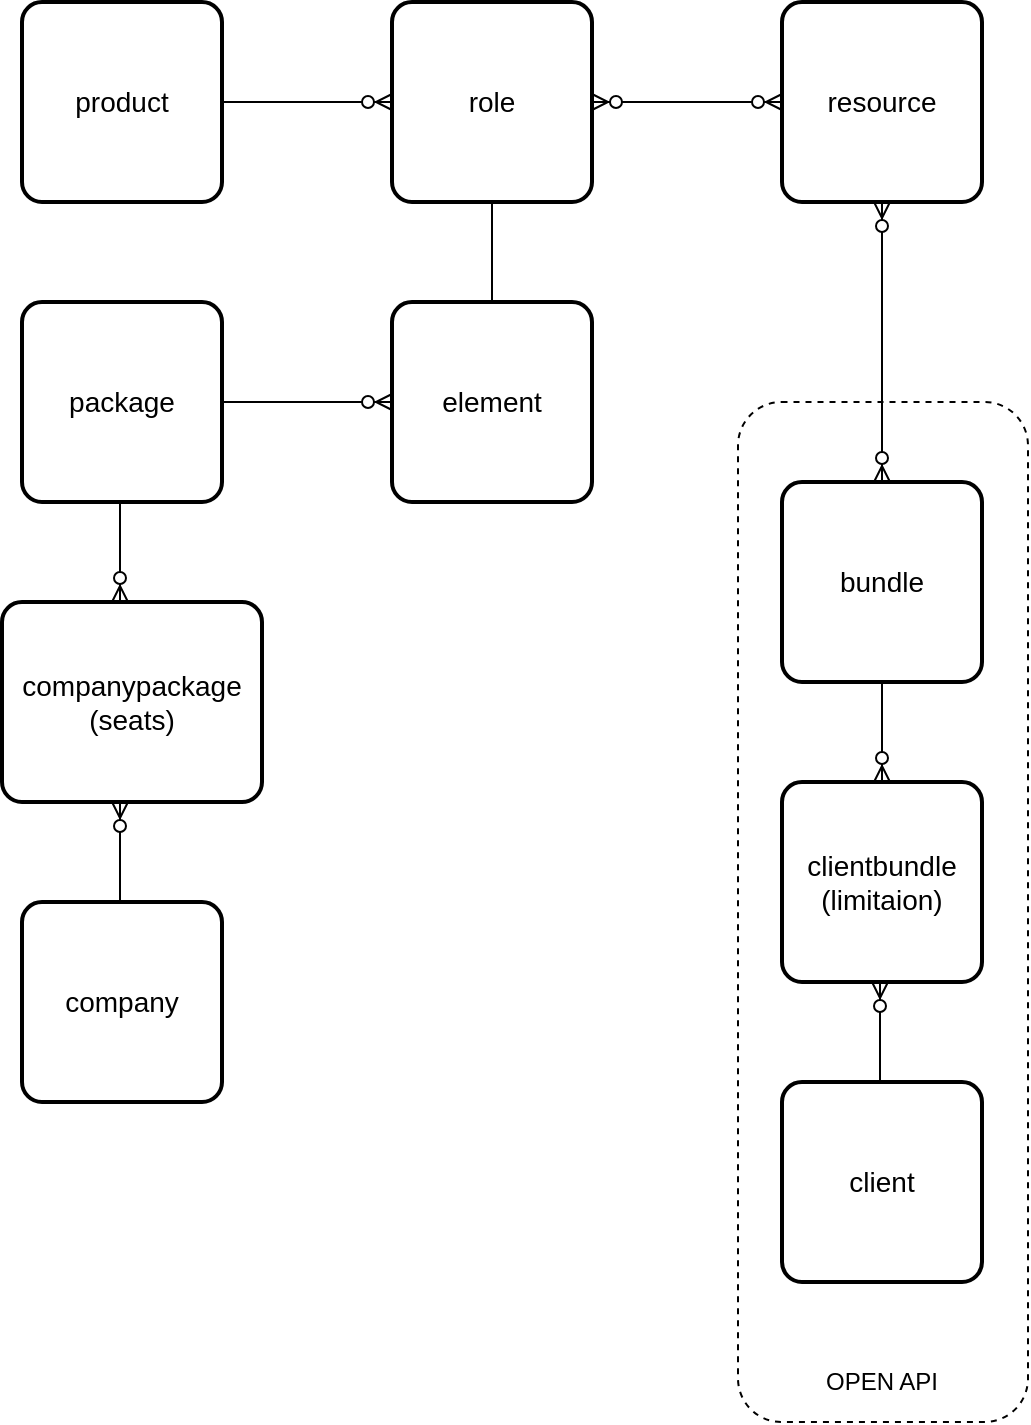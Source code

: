 <mxfile version="11.2.3" type="github" pages="1"><diagram id="8rNjCtrvhXQfWSVZfF7X" name="Page-1"><mxGraphModel dx="1319" dy="792" grid="1" gridSize="10" guides="1" tooltips="1" connect="1" arrows="1" fold="1" page="1" pageScale="1" pageWidth="850" pageHeight="1100" math="0" shadow="0"><root><mxCell id="0"/><mxCell id="1" parent="0"/><mxCell id="m2EdKk_1sG6vqFNajFpE-1" value="product" style="strokeWidth=2;rounded=1;arcSize=10;whiteSpace=wrap;html=1;align=center;fontSize=14;" vertex="1" parent="1"><mxGeometry x="240" y="130" width="100" height="100" as="geometry"/></mxCell><mxCell id="m2EdKk_1sG6vqFNajFpE-2" value="role" style="strokeWidth=2;rounded=1;arcSize=10;whiteSpace=wrap;html=1;align=center;fontSize=14;" vertex="1" parent="1"><mxGeometry x="425" y="130" width="100" height="100" as="geometry"/></mxCell><mxCell id="m2EdKk_1sG6vqFNajFpE-3" value="resource" style="strokeWidth=2;rounded=1;arcSize=10;whiteSpace=wrap;html=1;align=center;fontSize=14;" vertex="1" parent="1"><mxGeometry x="620" y="130" width="100" height="100" as="geometry"/></mxCell><mxCell id="m2EdKk_1sG6vqFNajFpE-4" value="package" style="strokeWidth=2;rounded=1;arcSize=10;whiteSpace=wrap;html=1;align=center;fontSize=14;" vertex="1" parent="1"><mxGeometry x="240" y="280" width="100" height="100" as="geometry"/></mxCell><mxCell id="m2EdKk_1sG6vqFNajFpE-5" value="element" style="strokeWidth=2;rounded=1;arcSize=10;whiteSpace=wrap;html=1;align=center;fontSize=14;" vertex="1" parent="1"><mxGeometry x="425" y="280" width="100" height="100" as="geometry"/></mxCell><mxCell id="m2EdKk_1sG6vqFNajFpE-7" value="" style="edgeStyle=entityRelationEdgeStyle;fontSize=12;html=1;endArrow=ERzeroToMany;endFill=1;exitX=1;exitY=0.5;exitDx=0;exitDy=0;entryX=0;entryY=0.5;entryDx=0;entryDy=0;" edge="1" parent="1" source="m2EdKk_1sG6vqFNajFpE-1" target="m2EdKk_1sG6vqFNajFpE-2"><mxGeometry width="100" height="100" relative="1" as="geometry"><mxPoint x="350" y="320" as="sourcePoint"/><mxPoint x="450" y="220" as="targetPoint"/></mxGeometry></mxCell><mxCell id="m2EdKk_1sG6vqFNajFpE-9" value="" style="edgeStyle=entityRelationEdgeStyle;fontSize=12;html=1;endArrow=ERzeroToMany;endFill=1;startArrow=ERzeroToMany;entryX=0;entryY=0.5;entryDx=0;entryDy=0;exitX=1;exitY=0.5;exitDx=0;exitDy=0;" edge="1" parent="1" source="m2EdKk_1sG6vqFNajFpE-2" target="m2EdKk_1sG6vqFNajFpE-3"><mxGeometry width="100" height="100" relative="1" as="geometry"><mxPoint x="500" y="250" as="sourcePoint"/><mxPoint x="600" y="150" as="targetPoint"/></mxGeometry></mxCell><mxCell id="m2EdKk_1sG6vqFNajFpE-11" value="" style="endArrow=none;html=1;entryX=0.5;entryY=1;entryDx=0;entryDy=0;exitX=0.5;exitY=0;exitDx=0;exitDy=0;" edge="1" parent="1" source="m2EdKk_1sG6vqFNajFpE-5" target="m2EdKk_1sG6vqFNajFpE-2"><mxGeometry width="50" height="50" relative="1" as="geometry"><mxPoint x="510" y="590" as="sourcePoint"/><mxPoint x="560" y="540" as="targetPoint"/></mxGeometry></mxCell><mxCell id="m2EdKk_1sG6vqFNajFpE-12" value="" style="edgeStyle=entityRelationEdgeStyle;fontSize=12;html=1;endArrow=ERzeroToMany;endFill=1;entryX=0;entryY=0.5;entryDx=0;entryDy=0;" edge="1" parent="1" source="m2EdKk_1sG6vqFNajFpE-4" target="m2EdKk_1sG6vqFNajFpE-5"><mxGeometry width="100" height="100" relative="1" as="geometry"><mxPoint x="240" y="500" as="sourcePoint"/><mxPoint x="340" y="400" as="targetPoint"/></mxGeometry></mxCell><mxCell id="m2EdKk_1sG6vqFNajFpE-13" value="bundle" style="strokeWidth=2;rounded=1;arcSize=10;whiteSpace=wrap;html=1;align=center;fontSize=14;" vertex="1" parent="1"><mxGeometry x="620" y="370" width="100" height="100" as="geometry"/></mxCell><mxCell id="m2EdKk_1sG6vqFNajFpE-15" value="clientbundle&lt;br&gt;(limitaion)" style="strokeWidth=2;rounded=1;arcSize=10;whiteSpace=wrap;html=1;align=center;fontSize=14;" vertex="1" parent="1"><mxGeometry x="620" y="520" width="100" height="100" as="geometry"/></mxCell><mxCell id="m2EdKk_1sG6vqFNajFpE-17" value="" style="endArrow=ERzeroToMany;startArrow=ERzeroToMany;endFill=1;startFill=1;html=1;strokeColor=#000000;exitX=0.5;exitY=1;exitDx=0;exitDy=0;entryX=0.5;entryY=0;entryDx=0;entryDy=0;" edge="1" parent="1" source="m2EdKk_1sG6vqFNajFpE-3" target="m2EdKk_1sG6vqFNajFpE-13"><mxGeometry width="160" relative="1" as="geometry"><mxPoint x="730" y="230" as="sourcePoint"/><mxPoint x="780" y="300" as="targetPoint"/></mxGeometry></mxCell><mxCell id="m2EdKk_1sG6vqFNajFpE-18" value="" style="endArrow=ERzeroToMany;startArrow=none;endFill=1;startFill=0;html=1;strokeColor=#000000;exitX=0.5;exitY=1;exitDx=0;exitDy=0;entryX=0.5;entryY=0;entryDx=0;entryDy=0;" edge="1" parent="1"><mxGeometry width="160" relative="1" as="geometry"><mxPoint x="670" y="470" as="sourcePoint"/><mxPoint x="670" y="520" as="targetPoint"/></mxGeometry></mxCell><mxCell id="m2EdKk_1sG6vqFNajFpE-19" value="client" style="strokeWidth=2;rounded=1;arcSize=10;whiteSpace=wrap;html=1;align=center;fontSize=14;" vertex="1" parent="1"><mxGeometry x="620" y="670" width="100" height="100" as="geometry"/></mxCell><mxCell id="m2EdKk_1sG6vqFNajFpE-21" value="" style="endArrow=none;startArrow=ERzeroToMany;endFill=0;startFill=1;html=1;strokeColor=#000000;exitX=0.5;exitY=1;exitDx=0;exitDy=0;entryX=0.5;entryY=0;entryDx=0;entryDy=0;" edge="1" parent="1"><mxGeometry width="160" relative="1" as="geometry"><mxPoint x="669" y="620" as="sourcePoint"/><mxPoint x="669" y="670" as="targetPoint"/></mxGeometry></mxCell><mxCell id="m2EdKk_1sG6vqFNajFpE-22" value="company&lt;br&gt;" style="strokeWidth=2;rounded=1;arcSize=10;whiteSpace=wrap;html=1;align=center;fontSize=14;" vertex="1" parent="1"><mxGeometry x="240" y="580" width="100" height="100" as="geometry"/></mxCell><mxCell id="m2EdKk_1sG6vqFNajFpE-23" value="companypackage&lt;br&gt;(seats)" style="strokeWidth=2;rounded=1;arcSize=10;whiteSpace=wrap;html=1;align=center;fontSize=14;" vertex="1" parent="1"><mxGeometry x="230" y="430" width="130" height="100" as="geometry"/></mxCell><mxCell id="m2EdKk_1sG6vqFNajFpE-27" value="" style="endArrow=ERzeroToMany;startArrow=none;endFill=1;startFill=0;html=1;strokeColor=#000000;exitX=0.5;exitY=1;exitDx=0;exitDy=0;entryX=0.5;entryY=0;entryDx=0;entryDy=0;" edge="1" parent="1"><mxGeometry width="160" relative="1" as="geometry"><mxPoint x="289" y="380" as="sourcePoint"/><mxPoint x="289" y="430" as="targetPoint"/></mxGeometry></mxCell><mxCell id="m2EdKk_1sG6vqFNajFpE-28" value="" style="endArrow=none;startArrow=ERzeroToMany;endFill=0;startFill=1;html=1;strokeColor=#000000;exitX=0.5;exitY=1;exitDx=0;exitDy=0;entryX=0.5;entryY=0;entryDx=0;entryDy=0;" edge="1" parent="1"><mxGeometry width="160" relative="1" as="geometry"><mxPoint x="289" y="530" as="sourcePoint"/><mxPoint x="289" y="580" as="targetPoint"/></mxGeometry></mxCell><mxCell id="m2EdKk_1sG6vqFNajFpE-29" value="" style="rounded=1;whiteSpace=wrap;html=1;dashed=1;fillColor=none;" vertex="1" parent="1"><mxGeometry x="598" y="330" width="145" height="510" as="geometry"/></mxCell><mxCell id="m2EdKk_1sG6vqFNajFpE-30" value="OPEN API" style="text;html=1;strokeColor=none;fillColor=none;align=center;verticalAlign=middle;whiteSpace=wrap;rounded=0;dashed=1;" vertex="1" parent="1"><mxGeometry x="630" y="810" width="80" height="20" as="geometry"/></mxCell></root></mxGraphModel></diagram></mxfile>